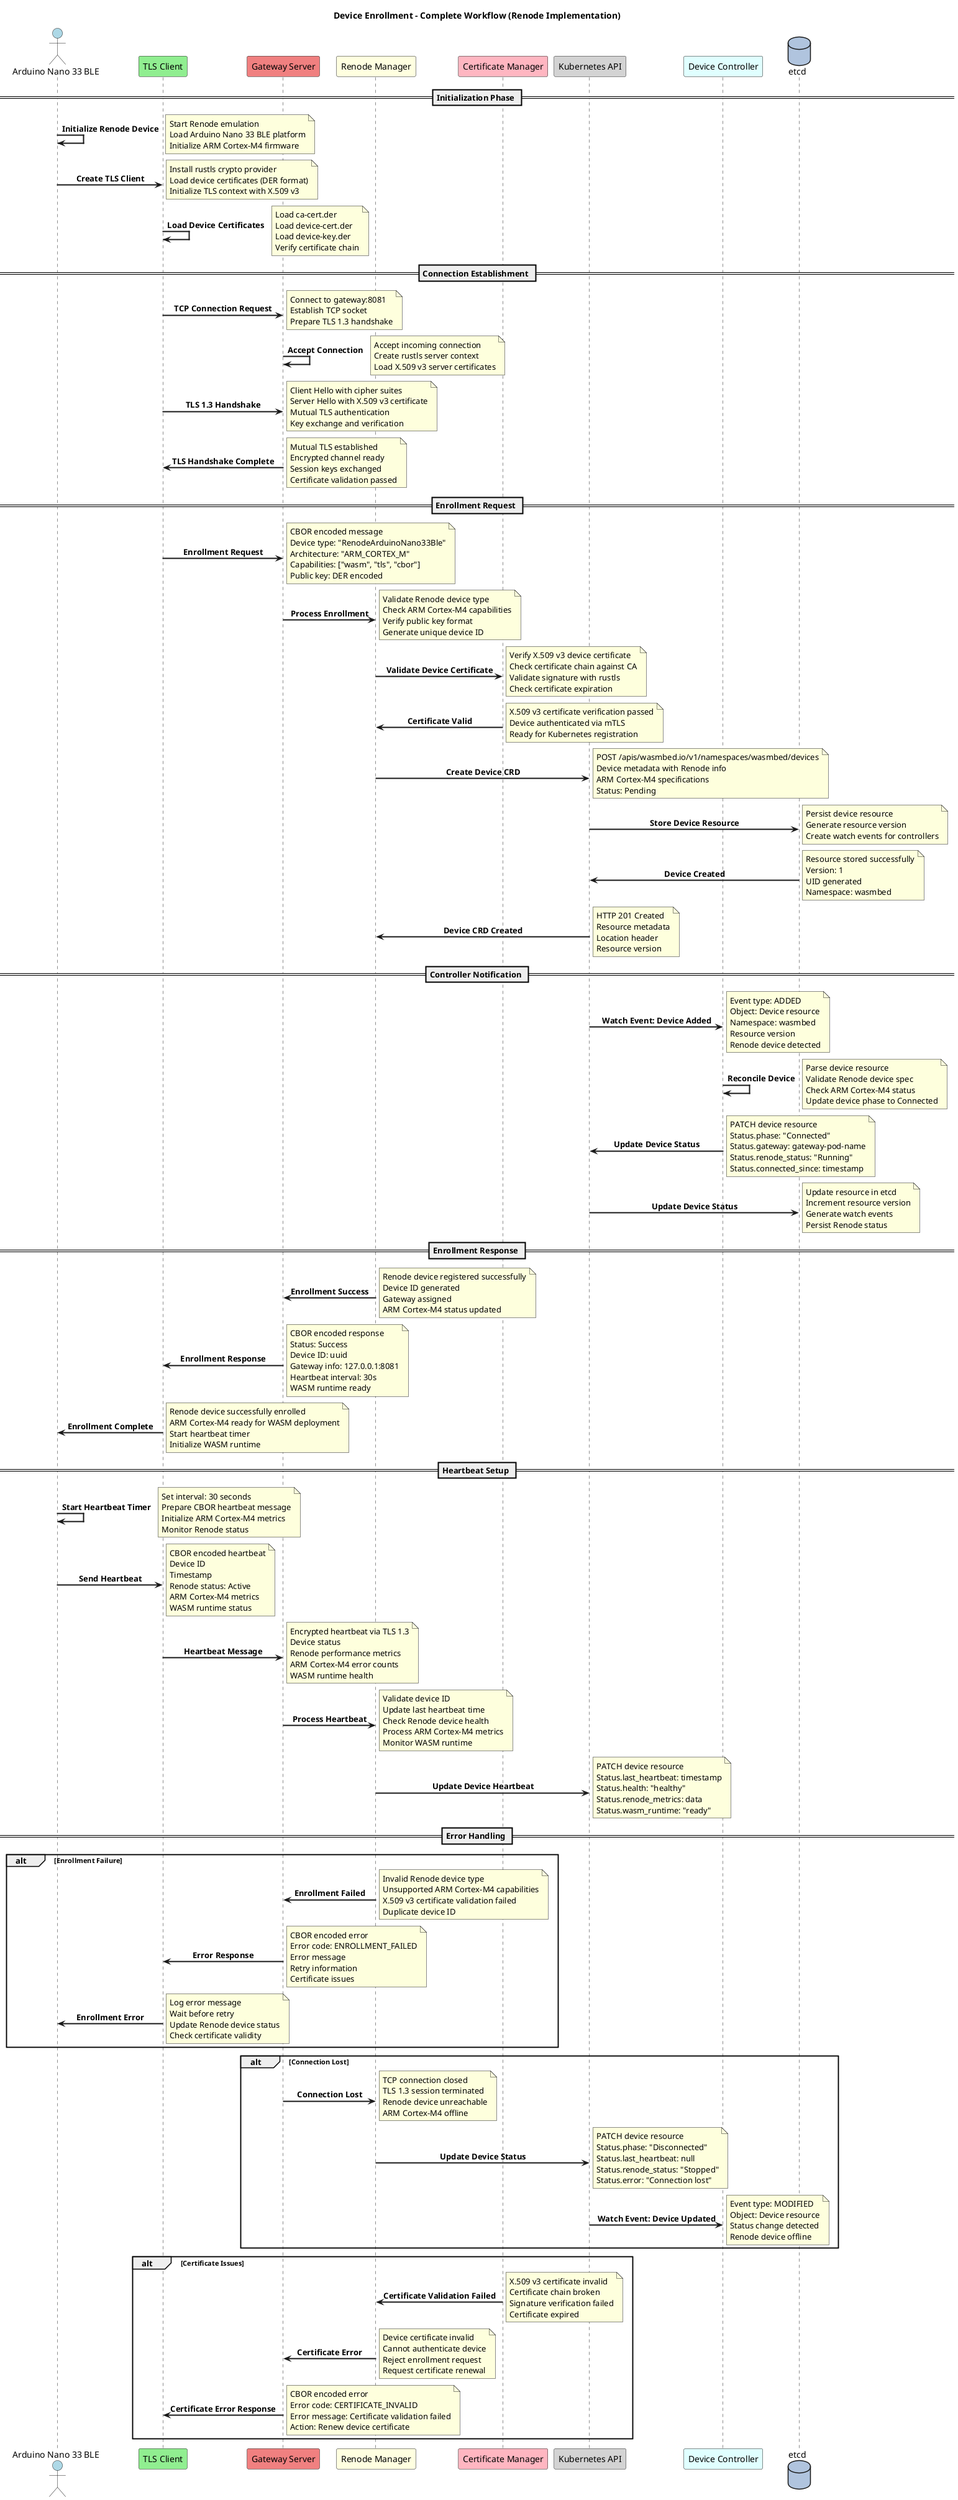 ' SPDX-License-Identifier: CC-BY-4.0
' Copyright © 2025 Wasmbed contributors

@startuml
title Device Enrollment - Complete Workflow (Renode Implementation)

skinparam wrapMessageWidth 200
skinparam sequenceMessageAlign center
skinparam sequenceArrowThickness 2
skinparam sequenceLifeLineBackgroundColor #E8F4FD
skinparam sequenceActorBackgroundColor #D4E6F1
skinparam sequenceParticipantBackgroundColor #F8F9FA
skinparam direction top to bottom

actor "Arduino Nano 33 BLE" as MCU #LightBlue
participant "TLS Client" as TLS_CLIENT #LightGreen
participant "Gateway Server" as GATEWAY #LightCoral
participant "Renode Manager" as RENODE_MGR #LightYellow
participant "Certificate Manager" as CERT_MGR #LightPink
participant "Kubernetes API" as K8S_API #LightGray
participant "Device Controller" as CONTROLLER #LightCyan
database "etcd" as ETCD #LightSteelBlue

== Initialization Phase ==

MCU -> MCU : **Initialize Renode Device**
note right : Start Renode emulation\nLoad Arduino Nano 33 BLE platform\nInitialize ARM Cortex-M4 firmware

MCU -> TLS_CLIENT : **Create TLS Client**
note right : Install rustls crypto provider\nLoad device certificates (DER format)\nInitialize TLS context with X.509 v3

TLS_CLIENT -> TLS_CLIENT : **Load Device Certificates**
note right : Load ca-cert.der\nLoad device-cert.der\nLoad device-key.der\nVerify certificate chain

== Connection Establishment ==

TLS_CLIENT -> GATEWAY : **TCP Connection Request**
note right : Connect to gateway:8081\nEstablish TCP socket\nPrepare TLS 1.3 handshake

GATEWAY -> GATEWAY : **Accept Connection**
note right : Accept incoming connection\nCreate rustls server context\nLoad X.509 v3 server certificates

TLS_CLIENT -> GATEWAY : **TLS 1.3 Handshake**
note right : Client Hello with cipher suites\nServer Hello with X.509 v3 certificate\nMutual TLS authentication\nKey exchange and verification

GATEWAY -> TLS_CLIENT : **TLS Handshake Complete**
note right : Mutual TLS established\nEncrypted channel ready\nSession keys exchanged\nCertificate validation passed

== Enrollment Request ==

TLS_CLIENT -> GATEWAY : **Enrollment Request**
note right : CBOR encoded message\nDevice type: "RenodeArduinoNano33Ble"\nArchitecture: "ARM_CORTEX_M"\nCapabilities: ["wasm", "tls", "cbor"]\nPublic key: DER encoded

GATEWAY -> RENODE_MGR : **Process Enrollment**
note right : Validate Renode device type\nCheck ARM Cortex-M4 capabilities\nVerify public key format\nGenerate unique device ID

RENODE_MGR -> CERT_MGR : **Validate Device Certificate**
note right : Verify X.509 v3 device certificate\nCheck certificate chain against CA\nValidate signature with rustls\nCheck certificate expiration

CERT_MGR -> RENODE_MGR : **Certificate Valid**
note right : X.509 v3 certificate verification passed\nDevice authenticated via mTLS\nReady for Kubernetes registration

RENODE_MGR -> K8S_API : **Create Device CRD**
note right : POST /apis/wasmbed.io/v1/namespaces/wasmbed/devices\nDevice metadata with Renode info\nARM Cortex-M4 specifications\nStatus: Pending

K8S_API -> ETCD : **Store Device Resource**
note right : Persist device resource\nGenerate resource version\nCreate watch events for controllers

ETCD -> K8S_API : **Device Created**
note right : Resource stored successfully\nVersion: 1\nUID generated\nNamespace: wasmbed

K8S_API -> RENODE_MGR : **Device CRD Created**
note right : HTTP 201 Created\nResource metadata\nLocation header\nResource version

== Controller Notification ==

K8S_API -> CONTROLLER : **Watch Event: Device Added**
note right : Event type: ADDED\nObject: Device resource\nNamespace: wasmbed\nResource version\nRenode device detected

CONTROLLER -> CONTROLLER : **Reconcile Device**
note right : Parse device resource\nValidate Renode device spec\nCheck ARM Cortex-M4 status\nUpdate device phase to Connected

CONTROLLER -> K8S_API : **Update Device Status**
note right : PATCH device resource\nStatus.phase: "Connected"\nStatus.gateway: gateway-pod-name\nStatus.renode_status: "Running"\nStatus.connected_since: timestamp

K8S_API -> ETCD : **Update Device Status**
note right : Update resource in etcd\nIncrement resource version\nGenerate watch events\nPersist Renode status

== Enrollment Response ==

RENODE_MGR -> GATEWAY : **Enrollment Success**
note right : Renode device registered successfully\nDevice ID generated\nGateway assigned\nARM Cortex-M4 status updated

GATEWAY -> TLS_CLIENT : **Enrollment Response**
note right : CBOR encoded response\nStatus: Success\nDevice ID: uuid\nGateway info: 127.0.0.1:8081\nHeartbeat interval: 30s\nWASM runtime ready

TLS_CLIENT -> MCU : **Enrollment Complete**
note right : Renode device successfully enrolled\nARM Cortex-M4 ready for WASM deployment\nStart heartbeat timer\nInitialize WASM runtime

== Heartbeat Setup ==

MCU -> MCU : **Start Heartbeat Timer**
note right : Set interval: 30 seconds\nPrepare CBOR heartbeat message\nInitialize ARM Cortex-M4 metrics\nMonitor Renode status

MCU -> TLS_CLIENT : **Send Heartbeat**
note right : CBOR encoded heartbeat\nDevice ID\nTimestamp\nRenode status: Active\nARM Cortex-M4 metrics\nWASM runtime status

TLS_CLIENT -> GATEWAY : **Heartbeat Message**
note right : Encrypted heartbeat via TLS 1.3\nDevice status\nRenode performance metrics\nARM Cortex-M4 error counts\nWASM runtime health

GATEWAY -> RENODE_MGR : **Process Heartbeat**
note right : Validate device ID\nUpdate last heartbeat time\nCheck Renode device health\nProcess ARM Cortex-M4 metrics\nMonitor WASM runtime

RENODE_MGR -> K8S_API : **Update Device Heartbeat**
note right : PATCH device resource\nStatus.last_heartbeat: timestamp\nStatus.health: "healthy"\nStatus.renode_metrics: data\nStatus.wasm_runtime: "ready"

== Error Handling ==

alt **Enrollment Failure**
    RENODE_MGR -> GATEWAY : **Enrollment Failed**
    note right : Invalid Renode device type\nUnsupported ARM Cortex-M4 capabilities\nX.509 v3 certificate validation failed\nDuplicate device ID
    
    GATEWAY -> TLS_CLIENT : **Error Response**
    note right : CBOR encoded error\nError code: ENROLLMENT_FAILED\nError message\nRetry information\nCertificate issues
    
    TLS_CLIENT -> MCU : **Enrollment Error**
    note right : Log error message\nWait before retry\nUpdate Renode device status\nCheck certificate validity
end

alt **Connection Lost**
    GATEWAY -> RENODE_MGR : **Connection Lost**
    note right : TCP connection closed\nTLS 1.3 session terminated\nRenode device unreachable\nARM Cortex-M4 offline
    
    RENODE_MGR -> K8S_API : **Update Device Status**
    note right : PATCH device resource\nStatus.phase: "Disconnected"\nStatus.last_heartbeat: null\nStatus.renode_status: "Stopped"\nStatus.error: "Connection lost"
    
    K8S_API -> CONTROLLER : **Watch Event: Device Updated**
    note right : Event type: MODIFIED\nObject: Device resource\nStatus change detected\nRenode device offline
end

alt **Certificate Issues**
    CERT_MGR -> RENODE_MGR : **Certificate Validation Failed**
    note right : X.509 v3 certificate invalid\nCertificate chain broken\nSignature verification failed\nCertificate expired
    
    RENODE_MGR -> GATEWAY : **Certificate Error**
    note right : Device certificate invalid\nCannot authenticate device\nReject enrollment request\nRequest certificate renewal
    
    GATEWAY -> TLS_CLIENT : **Certificate Error Response**
    note right : CBOR encoded error\nError code: CERTIFICATE_INVALID\nError message: Certificate validation failed\nAction: Renew device certificate
end

@enduml